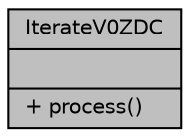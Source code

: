 digraph "IterateV0ZDC"
{
 // INTERACTIVE_SVG=YES
  bgcolor="transparent";
  edge [fontname="Helvetica",fontsize="10",labelfontname="Helvetica",labelfontsize="10"];
  node [fontname="Helvetica",fontsize="10",shape=record];
  Node1 [label="{IterateV0ZDC\n||+ process()\l}",height=0.2,width=0.4,color="black", fillcolor="grey75", style="filled", fontcolor="black"];
}
